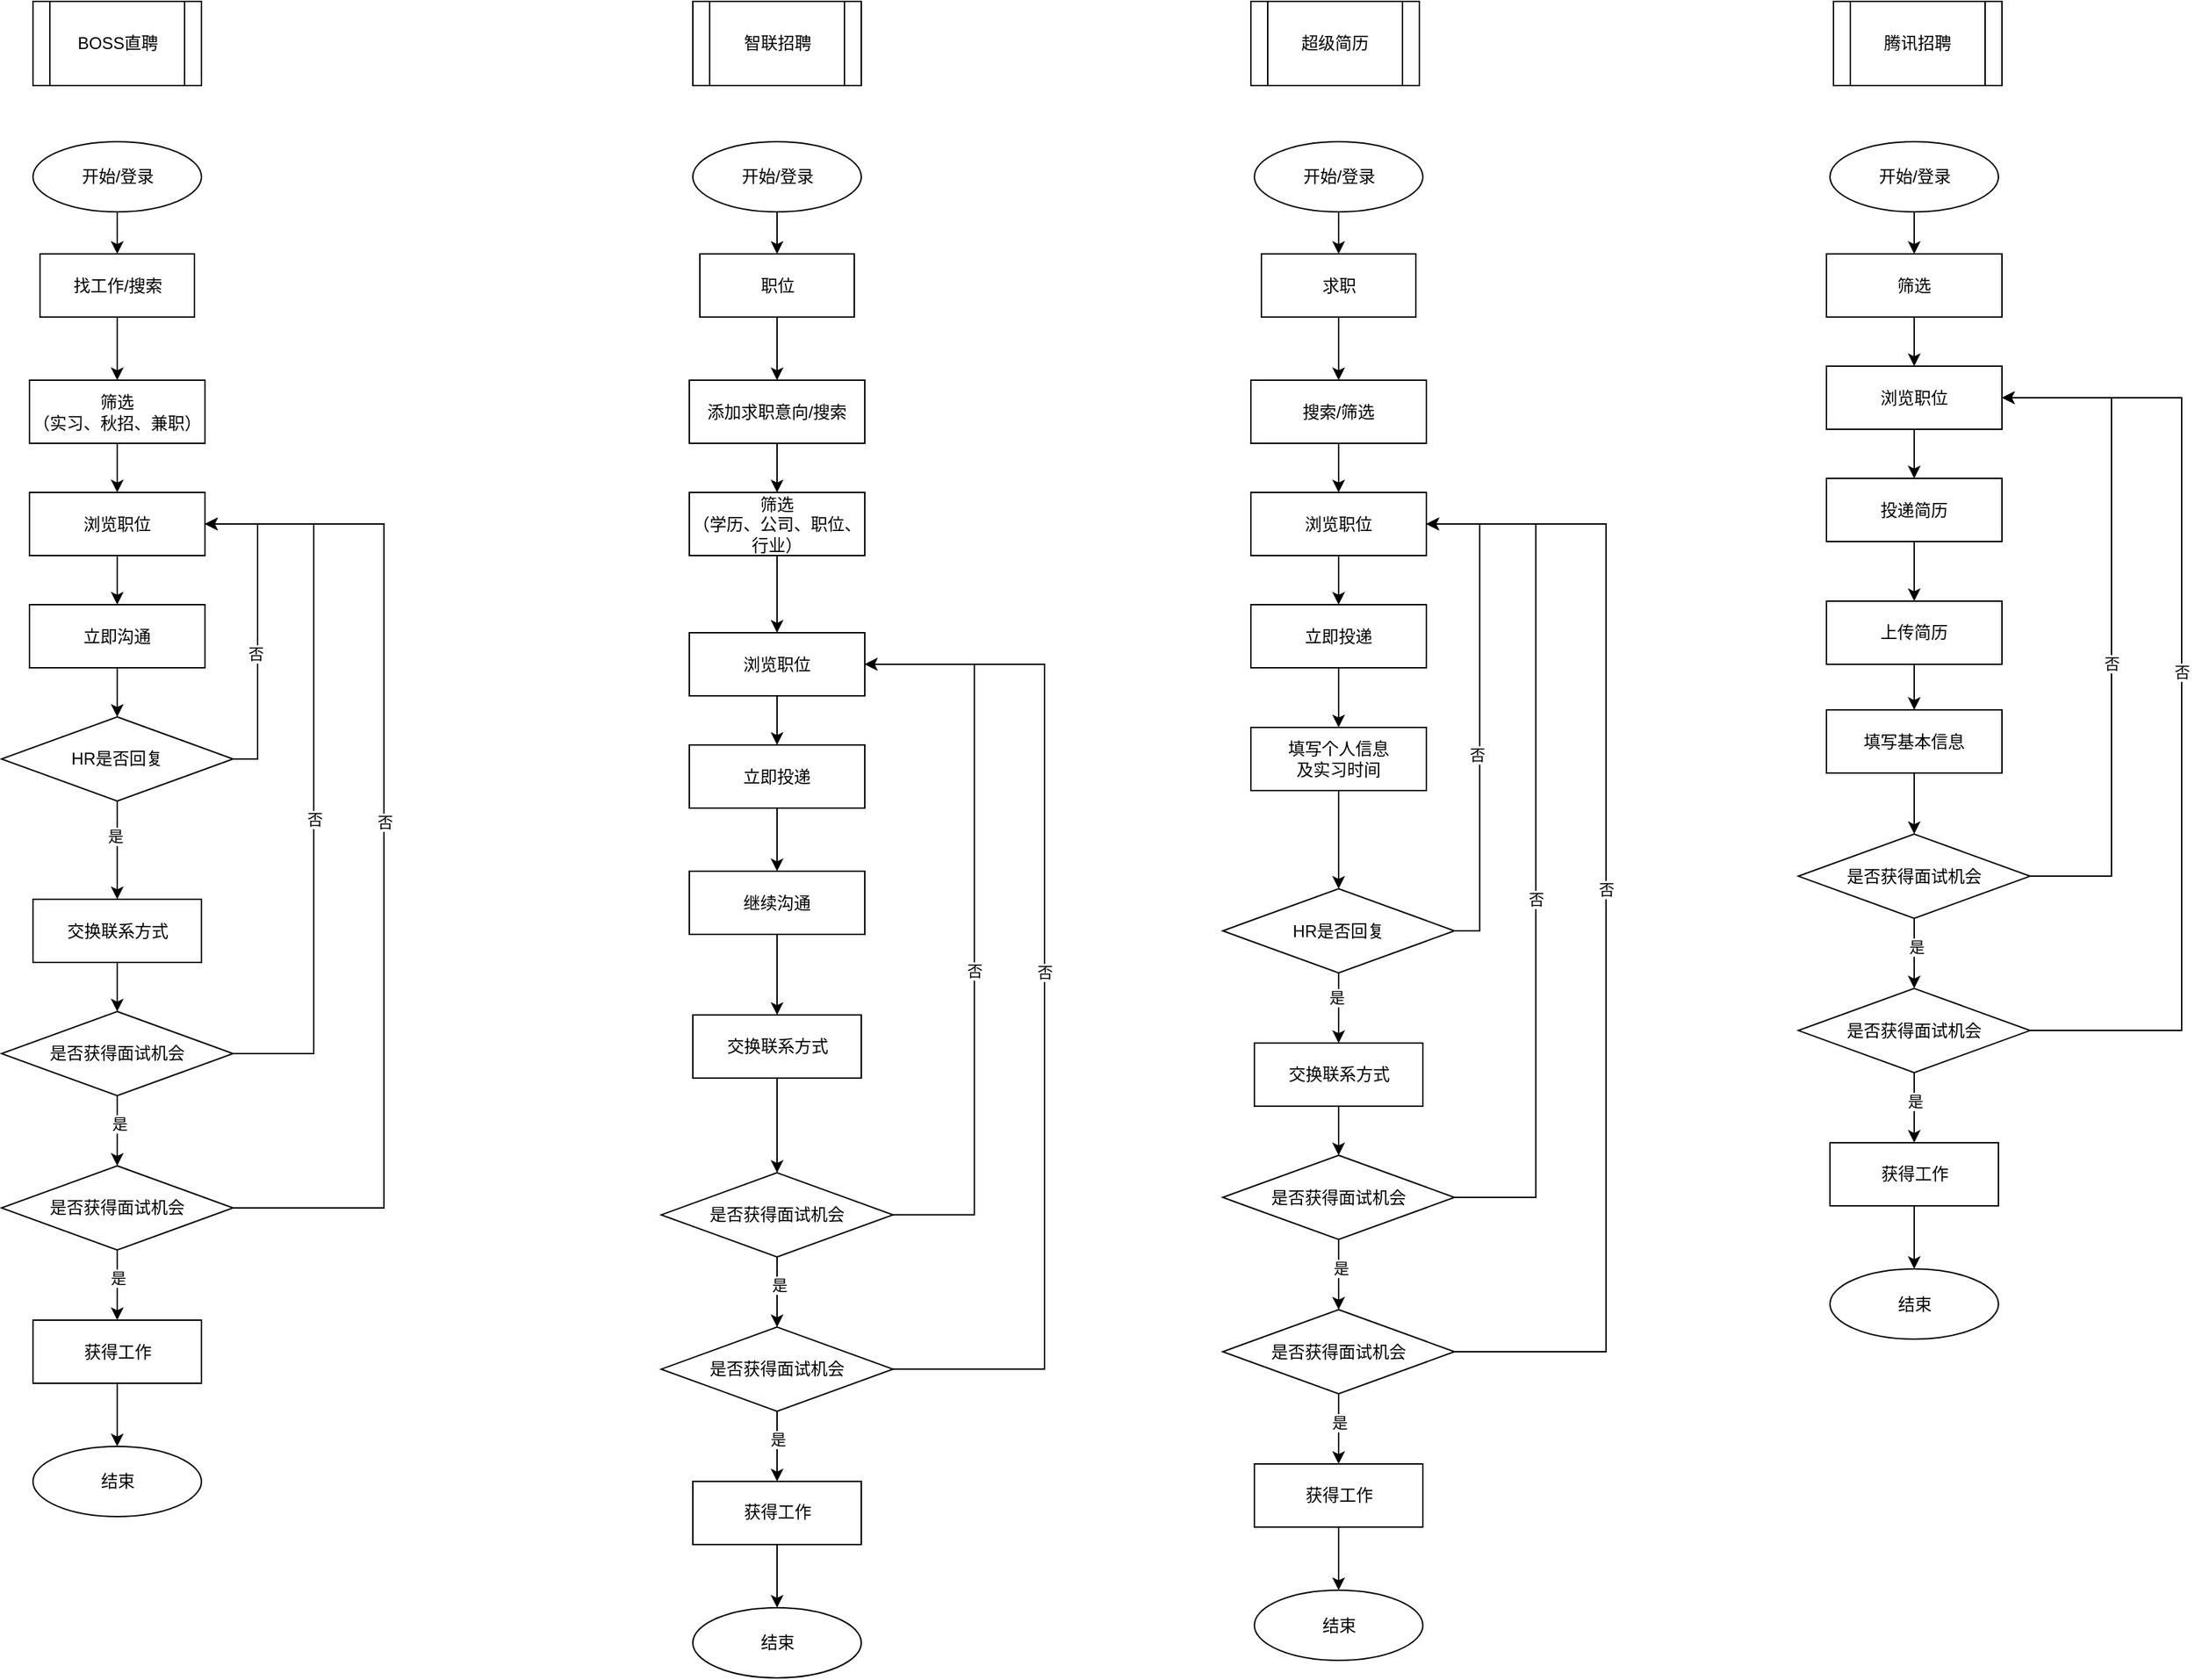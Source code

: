 <mxfile version="17.4.0" type="github"><diagram id="BiqHhDFM5dlZzoKen3yL" name="Page-1"><mxGraphModel dx="2023" dy="1106" grid="1" gridSize="10" guides="1" tooltips="1" connect="1" arrows="1" fold="1" page="1" pageScale="1" pageWidth="827" pageHeight="1169" math="0" shadow="0"><root><mxCell id="0"/><mxCell id="1" parent="0"/><mxCell id="ppNmSXq68QqwETd0U8Vx-58" style="edgeStyle=orthogonalEdgeStyle;rounded=0;orthogonalLoop=1;jettySize=auto;html=1;" edge="1" parent="1" source="ppNmSXq68QqwETd0U8Vx-12" target="ppNmSXq68QqwETd0U8Vx-13"><mxGeometry relative="1" as="geometry"/></mxCell><mxCell id="ppNmSXq68QqwETd0U8Vx-12" value="开始/登录" style="ellipse;whiteSpace=wrap;html=1;" vertex="1" parent="1"><mxGeometry x="72.5" y="170" width="120" height="50" as="geometry"/></mxCell><mxCell id="ppNmSXq68QqwETd0U8Vx-18" value="" style="edgeStyle=orthogonalEdgeStyle;rounded=0;orthogonalLoop=1;jettySize=auto;html=1;" edge="1" parent="1" source="ppNmSXq68QqwETd0U8Vx-13" target="ppNmSXq68QqwETd0U8Vx-17"><mxGeometry relative="1" as="geometry"/></mxCell><mxCell id="ppNmSXq68QqwETd0U8Vx-13" value="找工作/搜索" style="whiteSpace=wrap;html=1;" vertex="1" parent="1"><mxGeometry x="77.5" y="250" width="110" height="45" as="geometry"/></mxCell><mxCell id="ppNmSXq68QqwETd0U8Vx-20" value="" style="edgeStyle=orthogonalEdgeStyle;rounded=0;orthogonalLoop=1;jettySize=auto;html=1;" edge="1" parent="1" source="ppNmSXq68QqwETd0U8Vx-17" target="ppNmSXq68QqwETd0U8Vx-19"><mxGeometry relative="1" as="geometry"/></mxCell><mxCell id="ppNmSXq68QqwETd0U8Vx-17" value="筛选&lt;br&gt;（实习、秋招、兼职）" style="whiteSpace=wrap;html=1;" vertex="1" parent="1"><mxGeometry x="70" y="340" width="125" height="45" as="geometry"/></mxCell><mxCell id="ppNmSXq68QqwETd0U8Vx-22" value="" style="edgeStyle=orthogonalEdgeStyle;rounded=0;orthogonalLoop=1;jettySize=auto;html=1;" edge="1" parent="1" source="ppNmSXq68QqwETd0U8Vx-19" target="ppNmSXq68QqwETd0U8Vx-21"><mxGeometry relative="1" as="geometry"/></mxCell><mxCell id="ppNmSXq68QqwETd0U8Vx-19" value="浏览职位" style="whiteSpace=wrap;html=1;" vertex="1" parent="1"><mxGeometry x="70" y="420" width="125" height="45" as="geometry"/></mxCell><mxCell id="ppNmSXq68QqwETd0U8Vx-26" value="" style="edgeStyle=orthogonalEdgeStyle;rounded=0;orthogonalLoop=1;jettySize=auto;html=1;" edge="1" parent="1" source="ppNmSXq68QqwETd0U8Vx-21" target="ppNmSXq68QqwETd0U8Vx-25"><mxGeometry relative="1" as="geometry"/></mxCell><mxCell id="ppNmSXq68QqwETd0U8Vx-21" value="立即沟通" style="whiteSpace=wrap;html=1;" vertex="1" parent="1"><mxGeometry x="70" y="500" width="125" height="45" as="geometry"/></mxCell><mxCell id="ppNmSXq68QqwETd0U8Vx-34" value="" style="edgeStyle=orthogonalEdgeStyle;rounded=0;orthogonalLoop=1;jettySize=auto;html=1;" edge="1" parent="1" source="ppNmSXq68QqwETd0U8Vx-25" target="ppNmSXq68QqwETd0U8Vx-33"><mxGeometry relative="1" as="geometry"/></mxCell><mxCell id="ppNmSXq68QqwETd0U8Vx-47" value="是" style="edgeLabel;html=1;align=center;verticalAlign=middle;resizable=0;points=[];" vertex="1" connectable="0" parent="ppNmSXq68QqwETd0U8Vx-34"><mxGeometry x="-0.301" y="-2" relative="1" as="geometry"><mxPoint as="offset"/></mxGeometry></mxCell><mxCell id="ppNmSXq68QqwETd0U8Vx-35" style="edgeStyle=orthogonalEdgeStyle;rounded=0;orthogonalLoop=1;jettySize=auto;html=1;entryX=1;entryY=0.5;entryDx=0;entryDy=0;" edge="1" parent="1" source="ppNmSXq68QqwETd0U8Vx-25" target="ppNmSXq68QqwETd0U8Vx-19"><mxGeometry relative="1" as="geometry"><Array as="points"><mxPoint x="232.5" y="610"/><mxPoint x="232.5" y="442"/></Array></mxGeometry></mxCell><mxCell id="ppNmSXq68QqwETd0U8Vx-46" value="否" style="edgeLabel;html=1;align=center;verticalAlign=middle;resizable=0;points=[];" vertex="1" connectable="0" parent="ppNmSXq68QqwETd0U8Vx-35"><mxGeometry x="-0.17" y="2" relative="1" as="geometry"><mxPoint as="offset"/></mxGeometry></mxCell><mxCell id="ppNmSXq68QqwETd0U8Vx-25" value="HR是否回复" style="rhombus;whiteSpace=wrap;html=1;" vertex="1" parent="1"><mxGeometry x="50" y="580" width="165" height="60" as="geometry"/></mxCell><mxCell id="ppNmSXq68QqwETd0U8Vx-39" style="edgeStyle=orthogonalEdgeStyle;rounded=0;orthogonalLoop=1;jettySize=auto;html=1;exitX=0.5;exitY=1;exitDx=0;exitDy=0;entryX=0.5;entryY=0;entryDx=0;entryDy=0;" edge="1" parent="1" source="ppNmSXq68QqwETd0U8Vx-33" target="ppNmSXq68QqwETd0U8Vx-38"><mxGeometry relative="1" as="geometry"/></mxCell><mxCell id="ppNmSXq68QqwETd0U8Vx-33" value="交换联系方式" style="whiteSpace=wrap;html=1;" vertex="1" parent="1"><mxGeometry x="72.5" y="710" width="120" height="45" as="geometry"/></mxCell><mxCell id="ppNmSXq68QqwETd0U8Vx-40" style="edgeStyle=orthogonalEdgeStyle;rounded=0;orthogonalLoop=1;jettySize=auto;html=1;entryX=1;entryY=0.5;entryDx=0;entryDy=0;" edge="1" parent="1" source="ppNmSXq68QqwETd0U8Vx-38" target="ppNmSXq68QqwETd0U8Vx-19"><mxGeometry relative="1" as="geometry"><Array as="points"><mxPoint x="272.5" y="820"/><mxPoint x="272.5" y="443"/></Array></mxGeometry></mxCell><mxCell id="ppNmSXq68QqwETd0U8Vx-45" value="否" style="edgeLabel;html=1;align=center;verticalAlign=middle;resizable=0;points=[];" vertex="1" connectable="0" parent="ppNmSXq68QqwETd0U8Vx-40"><mxGeometry x="-0.121" relative="1" as="geometry"><mxPoint as="offset"/></mxGeometry></mxCell><mxCell id="ppNmSXq68QqwETd0U8Vx-43" style="edgeStyle=orthogonalEdgeStyle;rounded=0;orthogonalLoop=1;jettySize=auto;html=1;" edge="1" parent="1" source="ppNmSXq68QqwETd0U8Vx-38" target="ppNmSXq68QqwETd0U8Vx-42"><mxGeometry relative="1" as="geometry"/></mxCell><mxCell id="ppNmSXq68QqwETd0U8Vx-44" value="是" style="edgeLabel;html=1;align=center;verticalAlign=middle;resizable=0;points=[];" vertex="1" connectable="0" parent="ppNmSXq68QqwETd0U8Vx-43"><mxGeometry x="-0.209" y="1" relative="1" as="geometry"><mxPoint as="offset"/></mxGeometry></mxCell><mxCell id="ppNmSXq68QqwETd0U8Vx-38" value="是否获得面试机会" style="rhombus;whiteSpace=wrap;html=1;" vertex="1" parent="1"><mxGeometry x="50" y="790" width="165" height="60" as="geometry"/></mxCell><mxCell id="ppNmSXq68QqwETd0U8Vx-49" style="edgeStyle=orthogonalEdgeStyle;rounded=0;orthogonalLoop=1;jettySize=auto;html=1;" edge="1" parent="1" source="ppNmSXq68QqwETd0U8Vx-42" target="ppNmSXq68QqwETd0U8Vx-48"><mxGeometry relative="1" as="geometry"><Array as="points"><mxPoint x="132.5" y="980"/><mxPoint x="132.5" y="980"/></Array></mxGeometry></mxCell><mxCell id="ppNmSXq68QqwETd0U8Vx-50" value="是" style="edgeLabel;html=1;align=center;verticalAlign=middle;resizable=0;points=[];" vertex="1" connectable="0" parent="ppNmSXq68QqwETd0U8Vx-49"><mxGeometry x="-0.207" relative="1" as="geometry"><mxPoint as="offset"/></mxGeometry></mxCell><mxCell id="ppNmSXq68QqwETd0U8Vx-51" style="edgeStyle=orthogonalEdgeStyle;rounded=0;orthogonalLoop=1;jettySize=auto;html=1;entryX=1;entryY=0.5;entryDx=0;entryDy=0;" edge="1" parent="1" source="ppNmSXq68QqwETd0U8Vx-42" target="ppNmSXq68QqwETd0U8Vx-19"><mxGeometry relative="1" as="geometry"><Array as="points"><mxPoint x="322.5" y="930"/><mxPoint x="322.5" y="443"/></Array></mxGeometry></mxCell><mxCell id="ppNmSXq68QqwETd0U8Vx-54" value="否" style="edgeLabel;html=1;align=center;verticalAlign=middle;resizable=0;points=[];" vertex="1" connectable="0" parent="ppNmSXq68QqwETd0U8Vx-51"><mxGeometry x="0.06" relative="1" as="geometry"><mxPoint as="offset"/></mxGeometry></mxCell><mxCell id="ppNmSXq68QqwETd0U8Vx-42" value="是否获得面试机会" style="rhombus;whiteSpace=wrap;html=1;" vertex="1" parent="1"><mxGeometry x="50" y="900" width="165" height="60" as="geometry"/></mxCell><mxCell id="ppNmSXq68QqwETd0U8Vx-53" style="edgeStyle=orthogonalEdgeStyle;rounded=0;orthogonalLoop=1;jettySize=auto;html=1;" edge="1" parent="1" source="ppNmSXq68QqwETd0U8Vx-48" target="ppNmSXq68QqwETd0U8Vx-52"><mxGeometry relative="1" as="geometry"/></mxCell><mxCell id="ppNmSXq68QqwETd0U8Vx-48" value="获得工作" style="whiteSpace=wrap;html=1;" vertex="1" parent="1"><mxGeometry x="72.5" y="1010" width="120" height="45" as="geometry"/></mxCell><mxCell id="ppNmSXq68QqwETd0U8Vx-52" value="结束" style="ellipse;whiteSpace=wrap;html=1;" vertex="1" parent="1"><mxGeometry x="72.5" y="1100" width="120" height="50" as="geometry"/></mxCell><mxCell id="ppNmSXq68QqwETd0U8Vx-55" value="BOSS直聘" style="shape=process;whiteSpace=wrap;html=1;backgroundOutline=1;" vertex="1" parent="1"><mxGeometry x="72.5" y="70" width="120" height="60" as="geometry"/></mxCell><mxCell id="ppNmSXq68QqwETd0U8Vx-59" style="edgeStyle=orthogonalEdgeStyle;rounded=0;orthogonalLoop=1;jettySize=auto;html=1;" edge="1" parent="1" source="ppNmSXq68QqwETd0U8Vx-60" target="ppNmSXq68QqwETd0U8Vx-62"><mxGeometry relative="1" as="geometry"/></mxCell><mxCell id="ppNmSXq68QqwETd0U8Vx-60" value="开始/登录" style="ellipse;whiteSpace=wrap;html=1;" vertex="1" parent="1"><mxGeometry x="542.5" y="170" width="120" height="50" as="geometry"/></mxCell><mxCell id="ppNmSXq68QqwETd0U8Vx-61" value="" style="edgeStyle=orthogonalEdgeStyle;rounded=0;orthogonalLoop=1;jettySize=auto;html=1;" edge="1" parent="1" source="ppNmSXq68QqwETd0U8Vx-62" target="ppNmSXq68QqwETd0U8Vx-64"><mxGeometry relative="1" as="geometry"/></mxCell><mxCell id="ppNmSXq68QqwETd0U8Vx-62" value="职位" style="whiteSpace=wrap;html=1;" vertex="1" parent="1"><mxGeometry x="547.5" y="250" width="110" height="45" as="geometry"/></mxCell><mxCell id="ppNmSXq68QqwETd0U8Vx-398" style="edgeStyle=orthogonalEdgeStyle;rounded=0;orthogonalLoop=1;jettySize=auto;html=1;exitX=0.5;exitY=1;exitDx=0;exitDy=0;" edge="1" parent="1" source="ppNmSXq68QqwETd0U8Vx-64" target="ppNmSXq68QqwETd0U8Vx-397"><mxGeometry relative="1" as="geometry"/></mxCell><mxCell id="ppNmSXq68QqwETd0U8Vx-64" value="添加求职意向/搜索" style="whiteSpace=wrap;html=1;" vertex="1" parent="1"><mxGeometry x="540" y="340" width="125" height="45" as="geometry"/></mxCell><mxCell id="ppNmSXq68QqwETd0U8Vx-65" value="" style="edgeStyle=orthogonalEdgeStyle;rounded=0;orthogonalLoop=1;jettySize=auto;html=1;" edge="1" parent="1" source="ppNmSXq68QqwETd0U8Vx-66" target="ppNmSXq68QqwETd0U8Vx-68"><mxGeometry relative="1" as="geometry"/></mxCell><mxCell id="ppNmSXq68QqwETd0U8Vx-66" value="浏览职位" style="whiteSpace=wrap;html=1;" vertex="1" parent="1"><mxGeometry x="540" y="520" width="125" height="45" as="geometry"/></mxCell><mxCell id="ppNmSXq68QqwETd0U8Vx-403" value="" style="edgeStyle=orthogonalEdgeStyle;rounded=0;orthogonalLoop=1;jettySize=auto;html=1;" edge="1" parent="1" source="ppNmSXq68QqwETd0U8Vx-68" target="ppNmSXq68QqwETd0U8Vx-402"><mxGeometry relative="1" as="geometry"/></mxCell><mxCell id="ppNmSXq68QqwETd0U8Vx-68" value="立即投递" style="whiteSpace=wrap;html=1;" vertex="1" parent="1"><mxGeometry x="540" y="600" width="125" height="45" as="geometry"/></mxCell><mxCell id="ppNmSXq68QqwETd0U8Vx-74" style="edgeStyle=orthogonalEdgeStyle;rounded=0;orthogonalLoop=1;jettySize=auto;html=1;exitX=0.5;exitY=1;exitDx=0;exitDy=0;entryX=0.5;entryY=0;entryDx=0;entryDy=0;" edge="1" parent="1" source="ppNmSXq68QqwETd0U8Vx-75" target="ppNmSXq68QqwETd0U8Vx-80"><mxGeometry relative="1" as="geometry"/></mxCell><mxCell id="ppNmSXq68QqwETd0U8Vx-75" value="交换联系方式" style="whiteSpace=wrap;html=1;" vertex="1" parent="1"><mxGeometry x="542.5" y="792.44" width="120" height="45" as="geometry"/></mxCell><mxCell id="ppNmSXq68QqwETd0U8Vx-76" style="edgeStyle=orthogonalEdgeStyle;rounded=0;orthogonalLoop=1;jettySize=auto;html=1;entryX=1;entryY=0.5;entryDx=0;entryDy=0;" edge="1" parent="1" source="ppNmSXq68QqwETd0U8Vx-80" target="ppNmSXq68QqwETd0U8Vx-66"><mxGeometry relative="1" as="geometry"><Array as="points"><mxPoint x="743" y="935"/><mxPoint x="743" y="542"/></Array></mxGeometry></mxCell><mxCell id="ppNmSXq68QqwETd0U8Vx-77" value="否" style="edgeLabel;html=1;align=center;verticalAlign=middle;resizable=0;points=[];" vertex="1" connectable="0" parent="ppNmSXq68QqwETd0U8Vx-76"><mxGeometry x="-0.121" relative="1" as="geometry"><mxPoint as="offset"/></mxGeometry></mxCell><mxCell id="ppNmSXq68QqwETd0U8Vx-78" style="edgeStyle=orthogonalEdgeStyle;rounded=0;orthogonalLoop=1;jettySize=auto;html=1;" edge="1" parent="1" source="ppNmSXq68QqwETd0U8Vx-80" target="ppNmSXq68QqwETd0U8Vx-85"><mxGeometry relative="1" as="geometry"/></mxCell><mxCell id="ppNmSXq68QqwETd0U8Vx-79" value="是" style="edgeLabel;html=1;align=center;verticalAlign=middle;resizable=0;points=[];" vertex="1" connectable="0" parent="ppNmSXq68QqwETd0U8Vx-78"><mxGeometry x="-0.209" y="1" relative="1" as="geometry"><mxPoint as="offset"/></mxGeometry></mxCell><mxCell id="ppNmSXq68QqwETd0U8Vx-80" value="是否获得面试机会" style="rhombus;whiteSpace=wrap;html=1;" vertex="1" parent="1"><mxGeometry x="520" y="904.94" width="165" height="60" as="geometry"/></mxCell><mxCell id="ppNmSXq68QqwETd0U8Vx-81" style="edgeStyle=orthogonalEdgeStyle;rounded=0;orthogonalLoop=1;jettySize=auto;html=1;" edge="1" parent="1" source="ppNmSXq68QqwETd0U8Vx-85" target="ppNmSXq68QqwETd0U8Vx-87"><mxGeometry relative="1" as="geometry"><Array as="points"><mxPoint x="602.5" y="1094.94"/><mxPoint x="602.5" y="1094.94"/></Array></mxGeometry></mxCell><mxCell id="ppNmSXq68QqwETd0U8Vx-82" value="是" style="edgeLabel;html=1;align=center;verticalAlign=middle;resizable=0;points=[];" vertex="1" connectable="0" parent="ppNmSXq68QqwETd0U8Vx-81"><mxGeometry x="-0.207" relative="1" as="geometry"><mxPoint as="offset"/></mxGeometry></mxCell><mxCell id="ppNmSXq68QqwETd0U8Vx-83" style="edgeStyle=orthogonalEdgeStyle;rounded=0;orthogonalLoop=1;jettySize=auto;html=1;entryX=1;entryY=0.5;entryDx=0;entryDy=0;" edge="1" parent="1" source="ppNmSXq68QqwETd0U8Vx-85" target="ppNmSXq68QqwETd0U8Vx-66"><mxGeometry relative="1" as="geometry"><Array as="points"><mxPoint x="793" y="1045"/><mxPoint x="793" y="542"/></Array></mxGeometry></mxCell><mxCell id="ppNmSXq68QqwETd0U8Vx-84" value="否" style="edgeLabel;html=1;align=center;verticalAlign=middle;resizable=0;points=[];" vertex="1" connectable="0" parent="ppNmSXq68QqwETd0U8Vx-83"><mxGeometry x="0.06" relative="1" as="geometry"><mxPoint as="offset"/></mxGeometry></mxCell><mxCell id="ppNmSXq68QqwETd0U8Vx-85" value="是否获得面试机会" style="rhombus;whiteSpace=wrap;html=1;" vertex="1" parent="1"><mxGeometry x="520" y="1014.94" width="165" height="60" as="geometry"/></mxCell><mxCell id="ppNmSXq68QqwETd0U8Vx-86" style="edgeStyle=orthogonalEdgeStyle;rounded=0;orthogonalLoop=1;jettySize=auto;html=1;" edge="1" parent="1" source="ppNmSXq68QqwETd0U8Vx-87" target="ppNmSXq68QqwETd0U8Vx-88"><mxGeometry relative="1" as="geometry"/></mxCell><mxCell id="ppNmSXq68QqwETd0U8Vx-87" value="获得工作" style="whiteSpace=wrap;html=1;" vertex="1" parent="1"><mxGeometry x="542.5" y="1124.94" width="120" height="45" as="geometry"/></mxCell><mxCell id="ppNmSXq68QqwETd0U8Vx-88" value="结束" style="ellipse;whiteSpace=wrap;html=1;" vertex="1" parent="1"><mxGeometry x="542.5" y="1214.94" width="120" height="50" as="geometry"/></mxCell><mxCell id="ppNmSXq68QqwETd0U8Vx-89" value="智联招聘" style="shape=process;whiteSpace=wrap;html=1;backgroundOutline=1;" vertex="1" parent="1"><mxGeometry x="542.5" y="70" width="120" height="60" as="geometry"/></mxCell><mxCell id="ppNmSXq68QqwETd0U8Vx-399" style="edgeStyle=orthogonalEdgeStyle;rounded=0;orthogonalLoop=1;jettySize=auto;html=1;exitX=0.5;exitY=1;exitDx=0;exitDy=0;" edge="1" parent="1" source="ppNmSXq68QqwETd0U8Vx-397" target="ppNmSXq68QqwETd0U8Vx-66"><mxGeometry relative="1" as="geometry"/></mxCell><mxCell id="ppNmSXq68QqwETd0U8Vx-397" value="筛选&lt;br&gt;（学历、公司、职位、行业）" style="whiteSpace=wrap;html=1;" vertex="1" parent="1"><mxGeometry x="540" y="420" width="125" height="45" as="geometry"/></mxCell><mxCell id="ppNmSXq68QqwETd0U8Vx-404" style="edgeStyle=orthogonalEdgeStyle;rounded=0;orthogonalLoop=1;jettySize=auto;html=1;exitX=0.5;exitY=1;exitDx=0;exitDy=0;" edge="1" parent="1" source="ppNmSXq68QqwETd0U8Vx-402" target="ppNmSXq68QqwETd0U8Vx-75"><mxGeometry relative="1" as="geometry"/></mxCell><mxCell id="ppNmSXq68QqwETd0U8Vx-402" value="继续沟通" style="whiteSpace=wrap;html=1;" vertex="1" parent="1"><mxGeometry x="540" y="690" width="125" height="45" as="geometry"/></mxCell><mxCell id="ppNmSXq68QqwETd0U8Vx-405" value="超级简历" style="shape=process;whiteSpace=wrap;html=1;backgroundOutline=1;" vertex="1" parent="1"><mxGeometry x="940" y="70" width="120" height="60" as="geometry"/></mxCell><mxCell id="ppNmSXq68QqwETd0U8Vx-406" style="edgeStyle=orthogonalEdgeStyle;rounded=0;orthogonalLoop=1;jettySize=auto;html=1;" edge="1" parent="1" source="ppNmSXq68QqwETd0U8Vx-407" target="ppNmSXq68QqwETd0U8Vx-409"><mxGeometry relative="1" as="geometry"/></mxCell><mxCell id="ppNmSXq68QqwETd0U8Vx-407" value="开始/登录" style="ellipse;whiteSpace=wrap;html=1;" vertex="1" parent="1"><mxGeometry x="942.5" y="170" width="120" height="50" as="geometry"/></mxCell><mxCell id="ppNmSXq68QqwETd0U8Vx-408" value="" style="edgeStyle=orthogonalEdgeStyle;rounded=0;orthogonalLoop=1;jettySize=auto;html=1;" edge="1" parent="1" source="ppNmSXq68QqwETd0U8Vx-409" target="ppNmSXq68QqwETd0U8Vx-411"><mxGeometry relative="1" as="geometry"/></mxCell><mxCell id="ppNmSXq68QqwETd0U8Vx-409" value="求职" style="whiteSpace=wrap;html=1;" vertex="1" parent="1"><mxGeometry x="947.5" y="250" width="110" height="45" as="geometry"/></mxCell><mxCell id="ppNmSXq68QqwETd0U8Vx-410" value="" style="edgeStyle=orthogonalEdgeStyle;rounded=0;orthogonalLoop=1;jettySize=auto;html=1;" edge="1" parent="1" source="ppNmSXq68QqwETd0U8Vx-411" target="ppNmSXq68QqwETd0U8Vx-413"><mxGeometry relative="1" as="geometry"/></mxCell><mxCell id="ppNmSXq68QqwETd0U8Vx-411" value="搜索/筛选" style="whiteSpace=wrap;html=1;" vertex="1" parent="1"><mxGeometry x="940" y="340" width="125" height="45" as="geometry"/></mxCell><mxCell id="ppNmSXq68QqwETd0U8Vx-412" value="" style="edgeStyle=orthogonalEdgeStyle;rounded=0;orthogonalLoop=1;jettySize=auto;html=1;" edge="1" parent="1" source="ppNmSXq68QqwETd0U8Vx-413" target="ppNmSXq68QqwETd0U8Vx-415"><mxGeometry relative="1" as="geometry"/></mxCell><mxCell id="ppNmSXq68QqwETd0U8Vx-413" value="浏览职位" style="whiteSpace=wrap;html=1;" vertex="1" parent="1"><mxGeometry x="940" y="420" width="125" height="45" as="geometry"/></mxCell><mxCell id="ppNmSXq68QqwETd0U8Vx-437" style="edgeStyle=orthogonalEdgeStyle;rounded=0;orthogonalLoop=1;jettySize=auto;html=1;exitX=0.5;exitY=1;exitDx=0;exitDy=0;" edge="1" parent="1" source="ppNmSXq68QqwETd0U8Vx-415" target="ppNmSXq68QqwETd0U8Vx-436"><mxGeometry relative="1" as="geometry"/></mxCell><mxCell id="ppNmSXq68QqwETd0U8Vx-415" value="立即投递" style="whiteSpace=wrap;html=1;" vertex="1" parent="1"><mxGeometry x="940" y="500" width="125" height="45" as="geometry"/></mxCell><mxCell id="ppNmSXq68QqwETd0U8Vx-416" value="" style="edgeStyle=orthogonalEdgeStyle;rounded=0;orthogonalLoop=1;jettySize=auto;html=1;" edge="1" parent="1" source="ppNmSXq68QqwETd0U8Vx-420" target="ppNmSXq68QqwETd0U8Vx-422"><mxGeometry relative="1" as="geometry"/></mxCell><mxCell id="ppNmSXq68QqwETd0U8Vx-417" value="是" style="edgeLabel;html=1;align=center;verticalAlign=middle;resizable=0;points=[];" vertex="1" connectable="0" parent="ppNmSXq68QqwETd0U8Vx-416"><mxGeometry x="-0.301" y="-2" relative="1" as="geometry"><mxPoint as="offset"/></mxGeometry></mxCell><mxCell id="ppNmSXq68QqwETd0U8Vx-418" style="edgeStyle=orthogonalEdgeStyle;rounded=0;orthogonalLoop=1;jettySize=auto;html=1;entryX=1;entryY=0.5;entryDx=0;entryDy=0;" edge="1" parent="1" source="ppNmSXq68QqwETd0U8Vx-420" target="ppNmSXq68QqwETd0U8Vx-413"><mxGeometry relative="1" as="geometry"><Array as="points"><mxPoint x="1103" y="733"/><mxPoint x="1103" y="443"/></Array></mxGeometry></mxCell><mxCell id="ppNmSXq68QqwETd0U8Vx-419" value="否" style="edgeLabel;html=1;align=center;verticalAlign=middle;resizable=0;points=[];" vertex="1" connectable="0" parent="ppNmSXq68QqwETd0U8Vx-418"><mxGeometry x="-0.17" y="2" relative="1" as="geometry"><mxPoint as="offset"/></mxGeometry></mxCell><mxCell id="ppNmSXq68QqwETd0U8Vx-420" value="HR是否回复" style="rhombus;whiteSpace=wrap;html=1;" vertex="1" parent="1"><mxGeometry x="920" y="702.5" width="165" height="60" as="geometry"/></mxCell><mxCell id="ppNmSXq68QqwETd0U8Vx-421" style="edgeStyle=orthogonalEdgeStyle;rounded=0;orthogonalLoop=1;jettySize=auto;html=1;exitX=0.5;exitY=1;exitDx=0;exitDy=0;entryX=0.5;entryY=0;entryDx=0;entryDy=0;" edge="1" parent="1" source="ppNmSXq68QqwETd0U8Vx-422" target="ppNmSXq68QqwETd0U8Vx-427"><mxGeometry relative="1" as="geometry"/></mxCell><mxCell id="ppNmSXq68QqwETd0U8Vx-422" value="交换联系方式" style="whiteSpace=wrap;html=1;" vertex="1" parent="1"><mxGeometry x="942.5" y="812.5" width="120" height="45" as="geometry"/></mxCell><mxCell id="ppNmSXq68QqwETd0U8Vx-423" style="edgeStyle=orthogonalEdgeStyle;rounded=0;orthogonalLoop=1;jettySize=auto;html=1;entryX=1;entryY=0.5;entryDx=0;entryDy=0;" edge="1" parent="1" source="ppNmSXq68QqwETd0U8Vx-427" target="ppNmSXq68QqwETd0U8Vx-413"><mxGeometry relative="1" as="geometry"><Array as="points"><mxPoint x="1143" y="923"/><mxPoint x="1143" y="443"/></Array></mxGeometry></mxCell><mxCell id="ppNmSXq68QqwETd0U8Vx-424" value="否" style="edgeLabel;html=1;align=center;verticalAlign=middle;resizable=0;points=[];" vertex="1" connectable="0" parent="ppNmSXq68QqwETd0U8Vx-423"><mxGeometry x="-0.121" relative="1" as="geometry"><mxPoint as="offset"/></mxGeometry></mxCell><mxCell id="ppNmSXq68QqwETd0U8Vx-425" style="edgeStyle=orthogonalEdgeStyle;rounded=0;orthogonalLoop=1;jettySize=auto;html=1;" edge="1" parent="1" source="ppNmSXq68QqwETd0U8Vx-427" target="ppNmSXq68QqwETd0U8Vx-432"><mxGeometry relative="1" as="geometry"/></mxCell><mxCell id="ppNmSXq68QqwETd0U8Vx-426" value="是" style="edgeLabel;html=1;align=center;verticalAlign=middle;resizable=0;points=[];" vertex="1" connectable="0" parent="ppNmSXq68QqwETd0U8Vx-425"><mxGeometry x="-0.209" y="1" relative="1" as="geometry"><mxPoint as="offset"/></mxGeometry></mxCell><mxCell id="ppNmSXq68QqwETd0U8Vx-427" value="是否获得面试机会" style="rhombus;whiteSpace=wrap;html=1;" vertex="1" parent="1"><mxGeometry x="920" y="892.5" width="165" height="60" as="geometry"/></mxCell><mxCell id="ppNmSXq68QqwETd0U8Vx-428" style="edgeStyle=orthogonalEdgeStyle;rounded=0;orthogonalLoop=1;jettySize=auto;html=1;" edge="1" parent="1" source="ppNmSXq68QqwETd0U8Vx-432" target="ppNmSXq68QqwETd0U8Vx-434"><mxGeometry relative="1" as="geometry"><Array as="points"><mxPoint x="1002.5" y="1082.5"/><mxPoint x="1002.5" y="1082.5"/></Array></mxGeometry></mxCell><mxCell id="ppNmSXq68QqwETd0U8Vx-429" value="是" style="edgeLabel;html=1;align=center;verticalAlign=middle;resizable=0;points=[];" vertex="1" connectable="0" parent="ppNmSXq68QqwETd0U8Vx-428"><mxGeometry x="-0.207" relative="1" as="geometry"><mxPoint as="offset"/></mxGeometry></mxCell><mxCell id="ppNmSXq68QqwETd0U8Vx-430" style="edgeStyle=orthogonalEdgeStyle;rounded=0;orthogonalLoop=1;jettySize=auto;html=1;entryX=1;entryY=0.5;entryDx=0;entryDy=0;" edge="1" parent="1" source="ppNmSXq68QqwETd0U8Vx-432" target="ppNmSXq68QqwETd0U8Vx-413"><mxGeometry relative="1" as="geometry"><Array as="points"><mxPoint x="1193" y="1033"/><mxPoint x="1193" y="443"/></Array></mxGeometry></mxCell><mxCell id="ppNmSXq68QqwETd0U8Vx-431" value="否" style="edgeLabel;html=1;align=center;verticalAlign=middle;resizable=0;points=[];" vertex="1" connectable="0" parent="ppNmSXq68QqwETd0U8Vx-430"><mxGeometry x="0.06" relative="1" as="geometry"><mxPoint as="offset"/></mxGeometry></mxCell><mxCell id="ppNmSXq68QqwETd0U8Vx-432" value="是否获得面试机会" style="rhombus;whiteSpace=wrap;html=1;" vertex="1" parent="1"><mxGeometry x="920" y="1002.5" width="165" height="60" as="geometry"/></mxCell><mxCell id="ppNmSXq68QqwETd0U8Vx-433" style="edgeStyle=orthogonalEdgeStyle;rounded=0;orthogonalLoop=1;jettySize=auto;html=1;" edge="1" parent="1" source="ppNmSXq68QqwETd0U8Vx-434" target="ppNmSXq68QqwETd0U8Vx-435"><mxGeometry relative="1" as="geometry"/></mxCell><mxCell id="ppNmSXq68QqwETd0U8Vx-434" value="获得工作" style="whiteSpace=wrap;html=1;" vertex="1" parent="1"><mxGeometry x="942.5" y="1112.5" width="120" height="45" as="geometry"/></mxCell><mxCell id="ppNmSXq68QqwETd0U8Vx-435" value="结束" style="ellipse;whiteSpace=wrap;html=1;" vertex="1" parent="1"><mxGeometry x="942.5" y="1202.5" width="120" height="50" as="geometry"/></mxCell><mxCell id="ppNmSXq68QqwETd0U8Vx-438" style="edgeStyle=orthogonalEdgeStyle;rounded=0;orthogonalLoop=1;jettySize=auto;html=1;exitX=0.5;exitY=1;exitDx=0;exitDy=0;" edge="1" parent="1" source="ppNmSXq68QqwETd0U8Vx-436" target="ppNmSXq68QqwETd0U8Vx-420"><mxGeometry relative="1" as="geometry"/></mxCell><mxCell id="ppNmSXq68QqwETd0U8Vx-436" value="填写个人信息&lt;br&gt;及实习时间" style="whiteSpace=wrap;html=1;" vertex="1" parent="1"><mxGeometry x="940" y="587.5" width="125" height="45" as="geometry"/></mxCell><mxCell id="ppNmSXq68QqwETd0U8Vx-439" value="腾讯招聘" style="shape=process;whiteSpace=wrap;html=1;backgroundOutline=1;" vertex="1" parent="1"><mxGeometry x="1355" y="70" width="120" height="60" as="geometry"/></mxCell><mxCell id="ppNmSXq68QqwETd0U8Vx-475" style="edgeStyle=orthogonalEdgeStyle;rounded=0;orthogonalLoop=1;jettySize=auto;html=1;exitX=0.5;exitY=1;exitDx=0;exitDy=0;entryX=0.5;entryY=0;entryDx=0;entryDy=0;" edge="1" parent="1" source="ppNmSXq68QqwETd0U8Vx-441" target="ppNmSXq68QqwETd0U8Vx-445"><mxGeometry relative="1" as="geometry"/></mxCell><mxCell id="ppNmSXq68QqwETd0U8Vx-441" value="开始/登录" style="ellipse;whiteSpace=wrap;html=1;" vertex="1" parent="1"><mxGeometry x="1352.5" y="170" width="120" height="50" as="geometry"/></mxCell><mxCell id="ppNmSXq68QqwETd0U8Vx-444" value="" style="edgeStyle=orthogonalEdgeStyle;rounded=0;orthogonalLoop=1;jettySize=auto;html=1;" edge="1" parent="1" source="ppNmSXq68QqwETd0U8Vx-445" target="ppNmSXq68QqwETd0U8Vx-447"><mxGeometry relative="1" as="geometry"/></mxCell><mxCell id="ppNmSXq68QqwETd0U8Vx-445" value="筛选" style="whiteSpace=wrap;html=1;" vertex="1" parent="1"><mxGeometry x="1350" y="250" width="125" height="45" as="geometry"/></mxCell><mxCell id="ppNmSXq68QqwETd0U8Vx-446" value="" style="edgeStyle=orthogonalEdgeStyle;rounded=0;orthogonalLoop=1;jettySize=auto;html=1;" edge="1" parent="1" source="ppNmSXq68QqwETd0U8Vx-447" target="ppNmSXq68QqwETd0U8Vx-449"><mxGeometry relative="1" as="geometry"/></mxCell><mxCell id="ppNmSXq68QqwETd0U8Vx-447" value="浏览职位" style="whiteSpace=wrap;html=1;" vertex="1" parent="1"><mxGeometry x="1350" y="330" width="125" height="45" as="geometry"/></mxCell><mxCell id="ppNmSXq68QqwETd0U8Vx-448" style="edgeStyle=orthogonalEdgeStyle;rounded=0;orthogonalLoop=1;jettySize=auto;html=1;exitX=0.5;exitY=1;exitDx=0;exitDy=0;" edge="1" parent="1" source="ppNmSXq68QqwETd0U8Vx-449" target="ppNmSXq68QqwETd0U8Vx-471"><mxGeometry relative="1" as="geometry"/></mxCell><mxCell id="ppNmSXq68QqwETd0U8Vx-449" value="投递简历" style="whiteSpace=wrap;html=1;" vertex="1" parent="1"><mxGeometry x="1350" y="410" width="125" height="45" as="geometry"/></mxCell><mxCell id="ppNmSXq68QqwETd0U8Vx-457" style="edgeStyle=orthogonalEdgeStyle;rounded=0;orthogonalLoop=1;jettySize=auto;html=1;entryX=1;entryY=0.5;entryDx=0;entryDy=0;" edge="1" parent="1" source="ppNmSXq68QqwETd0U8Vx-461" target="ppNmSXq68QqwETd0U8Vx-447"><mxGeometry relative="1" as="geometry"><Array as="points"><mxPoint x="1553" y="694"/><mxPoint x="1553" y="353"/></Array></mxGeometry></mxCell><mxCell id="ppNmSXq68QqwETd0U8Vx-458" value="否" style="edgeLabel;html=1;align=center;verticalAlign=middle;resizable=0;points=[];" vertex="1" connectable="0" parent="ppNmSXq68QqwETd0U8Vx-457"><mxGeometry x="-0.121" relative="1" as="geometry"><mxPoint as="offset"/></mxGeometry></mxCell><mxCell id="ppNmSXq68QqwETd0U8Vx-459" style="edgeStyle=orthogonalEdgeStyle;rounded=0;orthogonalLoop=1;jettySize=auto;html=1;" edge="1" parent="1" source="ppNmSXq68QqwETd0U8Vx-461" target="ppNmSXq68QqwETd0U8Vx-466"><mxGeometry relative="1" as="geometry"/></mxCell><mxCell id="ppNmSXq68QqwETd0U8Vx-460" value="是" style="edgeLabel;html=1;align=center;verticalAlign=middle;resizable=0;points=[];" vertex="1" connectable="0" parent="ppNmSXq68QqwETd0U8Vx-459"><mxGeometry x="-0.209" y="1" relative="1" as="geometry"><mxPoint as="offset"/></mxGeometry></mxCell><mxCell id="ppNmSXq68QqwETd0U8Vx-461" value="是否获得面试机会" style="rhombus;whiteSpace=wrap;html=1;" vertex="1" parent="1"><mxGeometry x="1330" y="663.54" width="165" height="60" as="geometry"/></mxCell><mxCell id="ppNmSXq68QqwETd0U8Vx-462" style="edgeStyle=orthogonalEdgeStyle;rounded=0;orthogonalLoop=1;jettySize=auto;html=1;" edge="1" parent="1" source="ppNmSXq68QqwETd0U8Vx-466" target="ppNmSXq68QqwETd0U8Vx-468"><mxGeometry relative="1" as="geometry"><Array as="points"><mxPoint x="1412.5" y="853.54"/><mxPoint x="1412.5" y="853.54"/></Array></mxGeometry></mxCell><mxCell id="ppNmSXq68QqwETd0U8Vx-463" value="是" style="edgeLabel;html=1;align=center;verticalAlign=middle;resizable=0;points=[];" vertex="1" connectable="0" parent="ppNmSXq68QqwETd0U8Vx-462"><mxGeometry x="-0.207" relative="1" as="geometry"><mxPoint as="offset"/></mxGeometry></mxCell><mxCell id="ppNmSXq68QqwETd0U8Vx-464" style="edgeStyle=orthogonalEdgeStyle;rounded=0;orthogonalLoop=1;jettySize=auto;html=1;entryX=1;entryY=0.5;entryDx=0;entryDy=0;" edge="1" parent="1" source="ppNmSXq68QqwETd0U8Vx-466" target="ppNmSXq68QqwETd0U8Vx-447"><mxGeometry relative="1" as="geometry"><Array as="points"><mxPoint x="1603" y="804"/><mxPoint x="1603" y="353"/></Array></mxGeometry></mxCell><mxCell id="ppNmSXq68QqwETd0U8Vx-465" value="否" style="edgeLabel;html=1;align=center;verticalAlign=middle;resizable=0;points=[];" vertex="1" connectable="0" parent="ppNmSXq68QqwETd0U8Vx-464"><mxGeometry x="0.06" relative="1" as="geometry"><mxPoint as="offset"/></mxGeometry></mxCell><mxCell id="ppNmSXq68QqwETd0U8Vx-466" value="是否获得面试机会" style="rhombus;whiteSpace=wrap;html=1;" vertex="1" parent="1"><mxGeometry x="1330" y="773.54" width="165" height="60" as="geometry"/></mxCell><mxCell id="ppNmSXq68QqwETd0U8Vx-467" style="edgeStyle=orthogonalEdgeStyle;rounded=0;orthogonalLoop=1;jettySize=auto;html=1;" edge="1" parent="1" source="ppNmSXq68QqwETd0U8Vx-468" target="ppNmSXq68QqwETd0U8Vx-469"><mxGeometry relative="1" as="geometry"/></mxCell><mxCell id="ppNmSXq68QqwETd0U8Vx-468" value="获得工作" style="whiteSpace=wrap;html=1;" vertex="1" parent="1"><mxGeometry x="1352.5" y="883.54" width="120" height="45" as="geometry"/></mxCell><mxCell id="ppNmSXq68QqwETd0U8Vx-469" value="结束" style="ellipse;whiteSpace=wrap;html=1;" vertex="1" parent="1"><mxGeometry x="1352.5" y="973.54" width="120" height="50" as="geometry"/></mxCell><mxCell id="ppNmSXq68QqwETd0U8Vx-473" value="" style="edgeStyle=orthogonalEdgeStyle;rounded=0;orthogonalLoop=1;jettySize=auto;html=1;" edge="1" parent="1" source="ppNmSXq68QqwETd0U8Vx-471" target="ppNmSXq68QqwETd0U8Vx-472"><mxGeometry relative="1" as="geometry"/></mxCell><mxCell id="ppNmSXq68QqwETd0U8Vx-471" value="上传简历" style="whiteSpace=wrap;html=1;" vertex="1" parent="1"><mxGeometry x="1350" y="497.5" width="125" height="45" as="geometry"/></mxCell><mxCell id="ppNmSXq68QqwETd0U8Vx-474" style="edgeStyle=orthogonalEdgeStyle;rounded=0;orthogonalLoop=1;jettySize=auto;html=1;entryX=0.5;entryY=0;entryDx=0;entryDy=0;" edge="1" parent="1" source="ppNmSXq68QqwETd0U8Vx-472" target="ppNmSXq68QqwETd0U8Vx-461"><mxGeometry relative="1" as="geometry"/></mxCell><mxCell id="ppNmSXq68QqwETd0U8Vx-472" value="填写基本信息" style="whiteSpace=wrap;html=1;" vertex="1" parent="1"><mxGeometry x="1350" y="575" width="125" height="45" as="geometry"/></mxCell></root></mxGraphModel></diagram></mxfile>